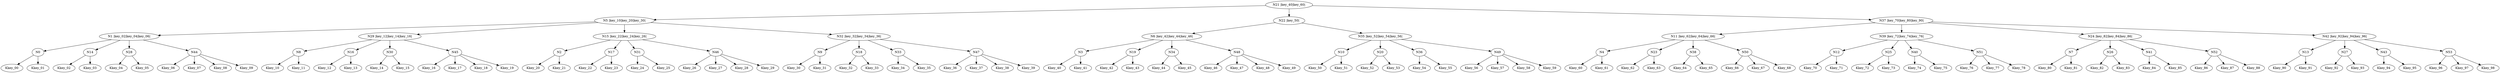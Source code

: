 digraph G {
N21[label="N21 |key_40|key_60|"]N21 -> N5;
N5[label="N5 |key_10|key_20|key_30|"]N5 -> N1;
N1[label="N1 |key_02|key_04|key_06|"]N1 -> N0;
N0 -> Kkey_00;
N0 -> Kkey_01;
N1 -> N14;
N14 -> Kkey_02;
N14 -> Kkey_03;
N1 -> N28;
N28 -> Kkey_04;
N28 -> Kkey_05;
N1 -> N44;
N44 -> Kkey_06;
N44 -> Kkey_07;
N44 -> Kkey_08;
N44 -> Kkey_09;
N5 -> N29;
N29[label="N29 |key_12|key_14|key_16|"]N29 -> N8;
N8 -> Kkey_10;
N8 -> Kkey_11;
N29 -> N16;
N16 -> Kkey_12;
N16 -> Kkey_13;
N29 -> N30;
N30 -> Kkey_14;
N30 -> Kkey_15;
N29 -> N45;
N45 -> Kkey_16;
N45 -> Kkey_17;
N45 -> Kkey_18;
N45 -> Kkey_19;
N5 -> N15;
N15[label="N15 |key_22|key_24|key_26|"]N15 -> N2;
N2 -> Kkey_20;
N2 -> Kkey_21;
N15 -> N17;
N17 -> Kkey_22;
N17 -> Kkey_23;
N15 -> N31;
N31 -> Kkey_24;
N31 -> Kkey_25;
N15 -> N46;
N46 -> Kkey_26;
N46 -> Kkey_27;
N46 -> Kkey_28;
N46 -> Kkey_29;
N5 -> N32;
N32[label="N32 |key_32|key_34|key_36|"]N32 -> N9;
N9 -> Kkey_30;
N9 -> Kkey_31;
N32 -> N18;
N18 -> Kkey_32;
N18 -> Kkey_33;
N32 -> N33;
N33 -> Kkey_34;
N33 -> Kkey_35;
N32 -> N47;
N47 -> Kkey_36;
N47 -> Kkey_37;
N47 -> Kkey_38;
N47 -> Kkey_39;
N21 -> N22;
N22[label="N22 |key_50|"]N22 -> N6;
N6[label="N6 |key_42|key_44|key_46|"]N6 -> N3;
N3 -> Kkey_40;
N3 -> Kkey_41;
N6 -> N19;
N19 -> Kkey_42;
N19 -> Kkey_43;
N6 -> N34;
N34 -> Kkey_44;
N34 -> Kkey_45;
N6 -> N48;
N48 -> Kkey_46;
N48 -> Kkey_47;
N48 -> Kkey_48;
N48 -> Kkey_49;
N22 -> N35;
N35[label="N35 |key_52|key_54|key_56|"]N35 -> N10;
N10 -> Kkey_50;
N10 -> Kkey_51;
N35 -> N20;
N20 -> Kkey_52;
N20 -> Kkey_53;
N35 -> N36;
N36 -> Kkey_54;
N36 -> Kkey_55;
N35 -> N49;
N49 -> Kkey_56;
N49 -> Kkey_57;
N49 -> Kkey_58;
N49 -> Kkey_59;
N21 -> N37;
N37[label="N37 |key_70|key_80|key_90|"]N37 -> N11;
N11[label="N11 |key_62|key_64|key_66|"]N11 -> N4;
N4 -> Kkey_60;
N4 -> Kkey_61;
N11 -> N23;
N23 -> Kkey_62;
N23 -> Kkey_63;
N11 -> N38;
N38 -> Kkey_64;
N38 -> Kkey_65;
N11 -> N50;
N50 -> Kkey_66;
N50 -> Kkey_67;
N50 -> Kkey_68;
N37 -> N39;
N39[label="N39 |key_72|key_74|key_76|"]N39 -> N12;
N12 -> Kkey_70;
N12 -> Kkey_71;
N39 -> N25;
N25 -> Kkey_72;
N25 -> Kkey_73;
N39 -> N40;
N40 -> Kkey_74;
N40 -> Kkey_75;
N39 -> N51;
N51 -> Kkey_76;
N51 -> Kkey_77;
N51 -> Kkey_78;
N37 -> N24;
N24[label="N24 |key_82|key_84|key_86|"]N24 -> N7;
N7 -> Kkey_80;
N7 -> Kkey_81;
N24 -> N26;
N26 -> Kkey_82;
N26 -> Kkey_83;
N24 -> N41;
N41 -> Kkey_84;
N41 -> Kkey_85;
N24 -> N52;
N52 -> Kkey_86;
N52 -> Kkey_87;
N52 -> Kkey_88;
N37 -> N42;
N42[label="N42 |key_92|key_94|key_96|"]N42 -> N13;
N13 -> Kkey_90;
N13 -> Kkey_91;
N42 -> N27;
N27 -> Kkey_92;
N27 -> Kkey_93;
N42 -> N43;
N43 -> Kkey_94;
N43 -> Kkey_95;
N42 -> N53;
N53 -> Kkey_96;
N53 -> Kkey_97;
N53 -> Kkey_98;
}
